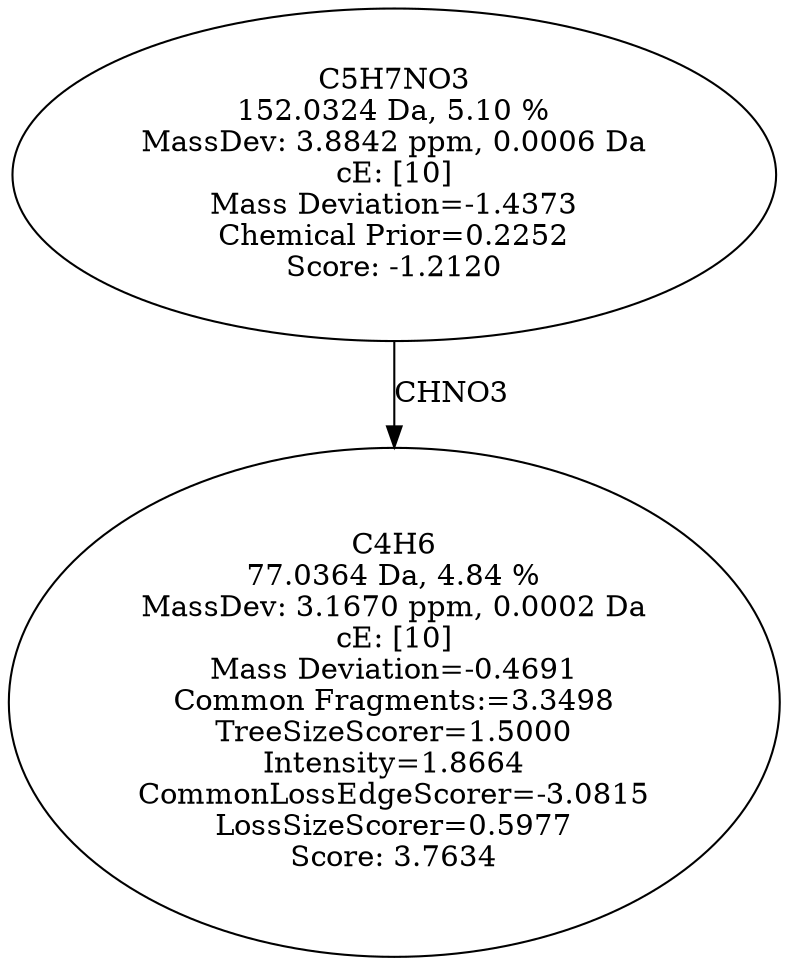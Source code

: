 strict digraph {
v1 [label="C4H6\n77.0364 Da, 4.84 %\nMassDev: 3.1670 ppm, 0.0002 Da\ncE: [10]\nMass Deviation=-0.4691\nCommon Fragments:=3.3498\nTreeSizeScorer=1.5000\nIntensity=1.8664\nCommonLossEdgeScorer=-3.0815\nLossSizeScorer=0.5977\nScore: 3.7634"];
v2 [label="C5H7NO3\n152.0324 Da, 5.10 %\nMassDev: 3.8842 ppm, 0.0006 Da\ncE: [10]\nMass Deviation=-1.4373\nChemical Prior=0.2252\nScore: -1.2120"];
v2 -> v1 [label="CHNO3"];
}